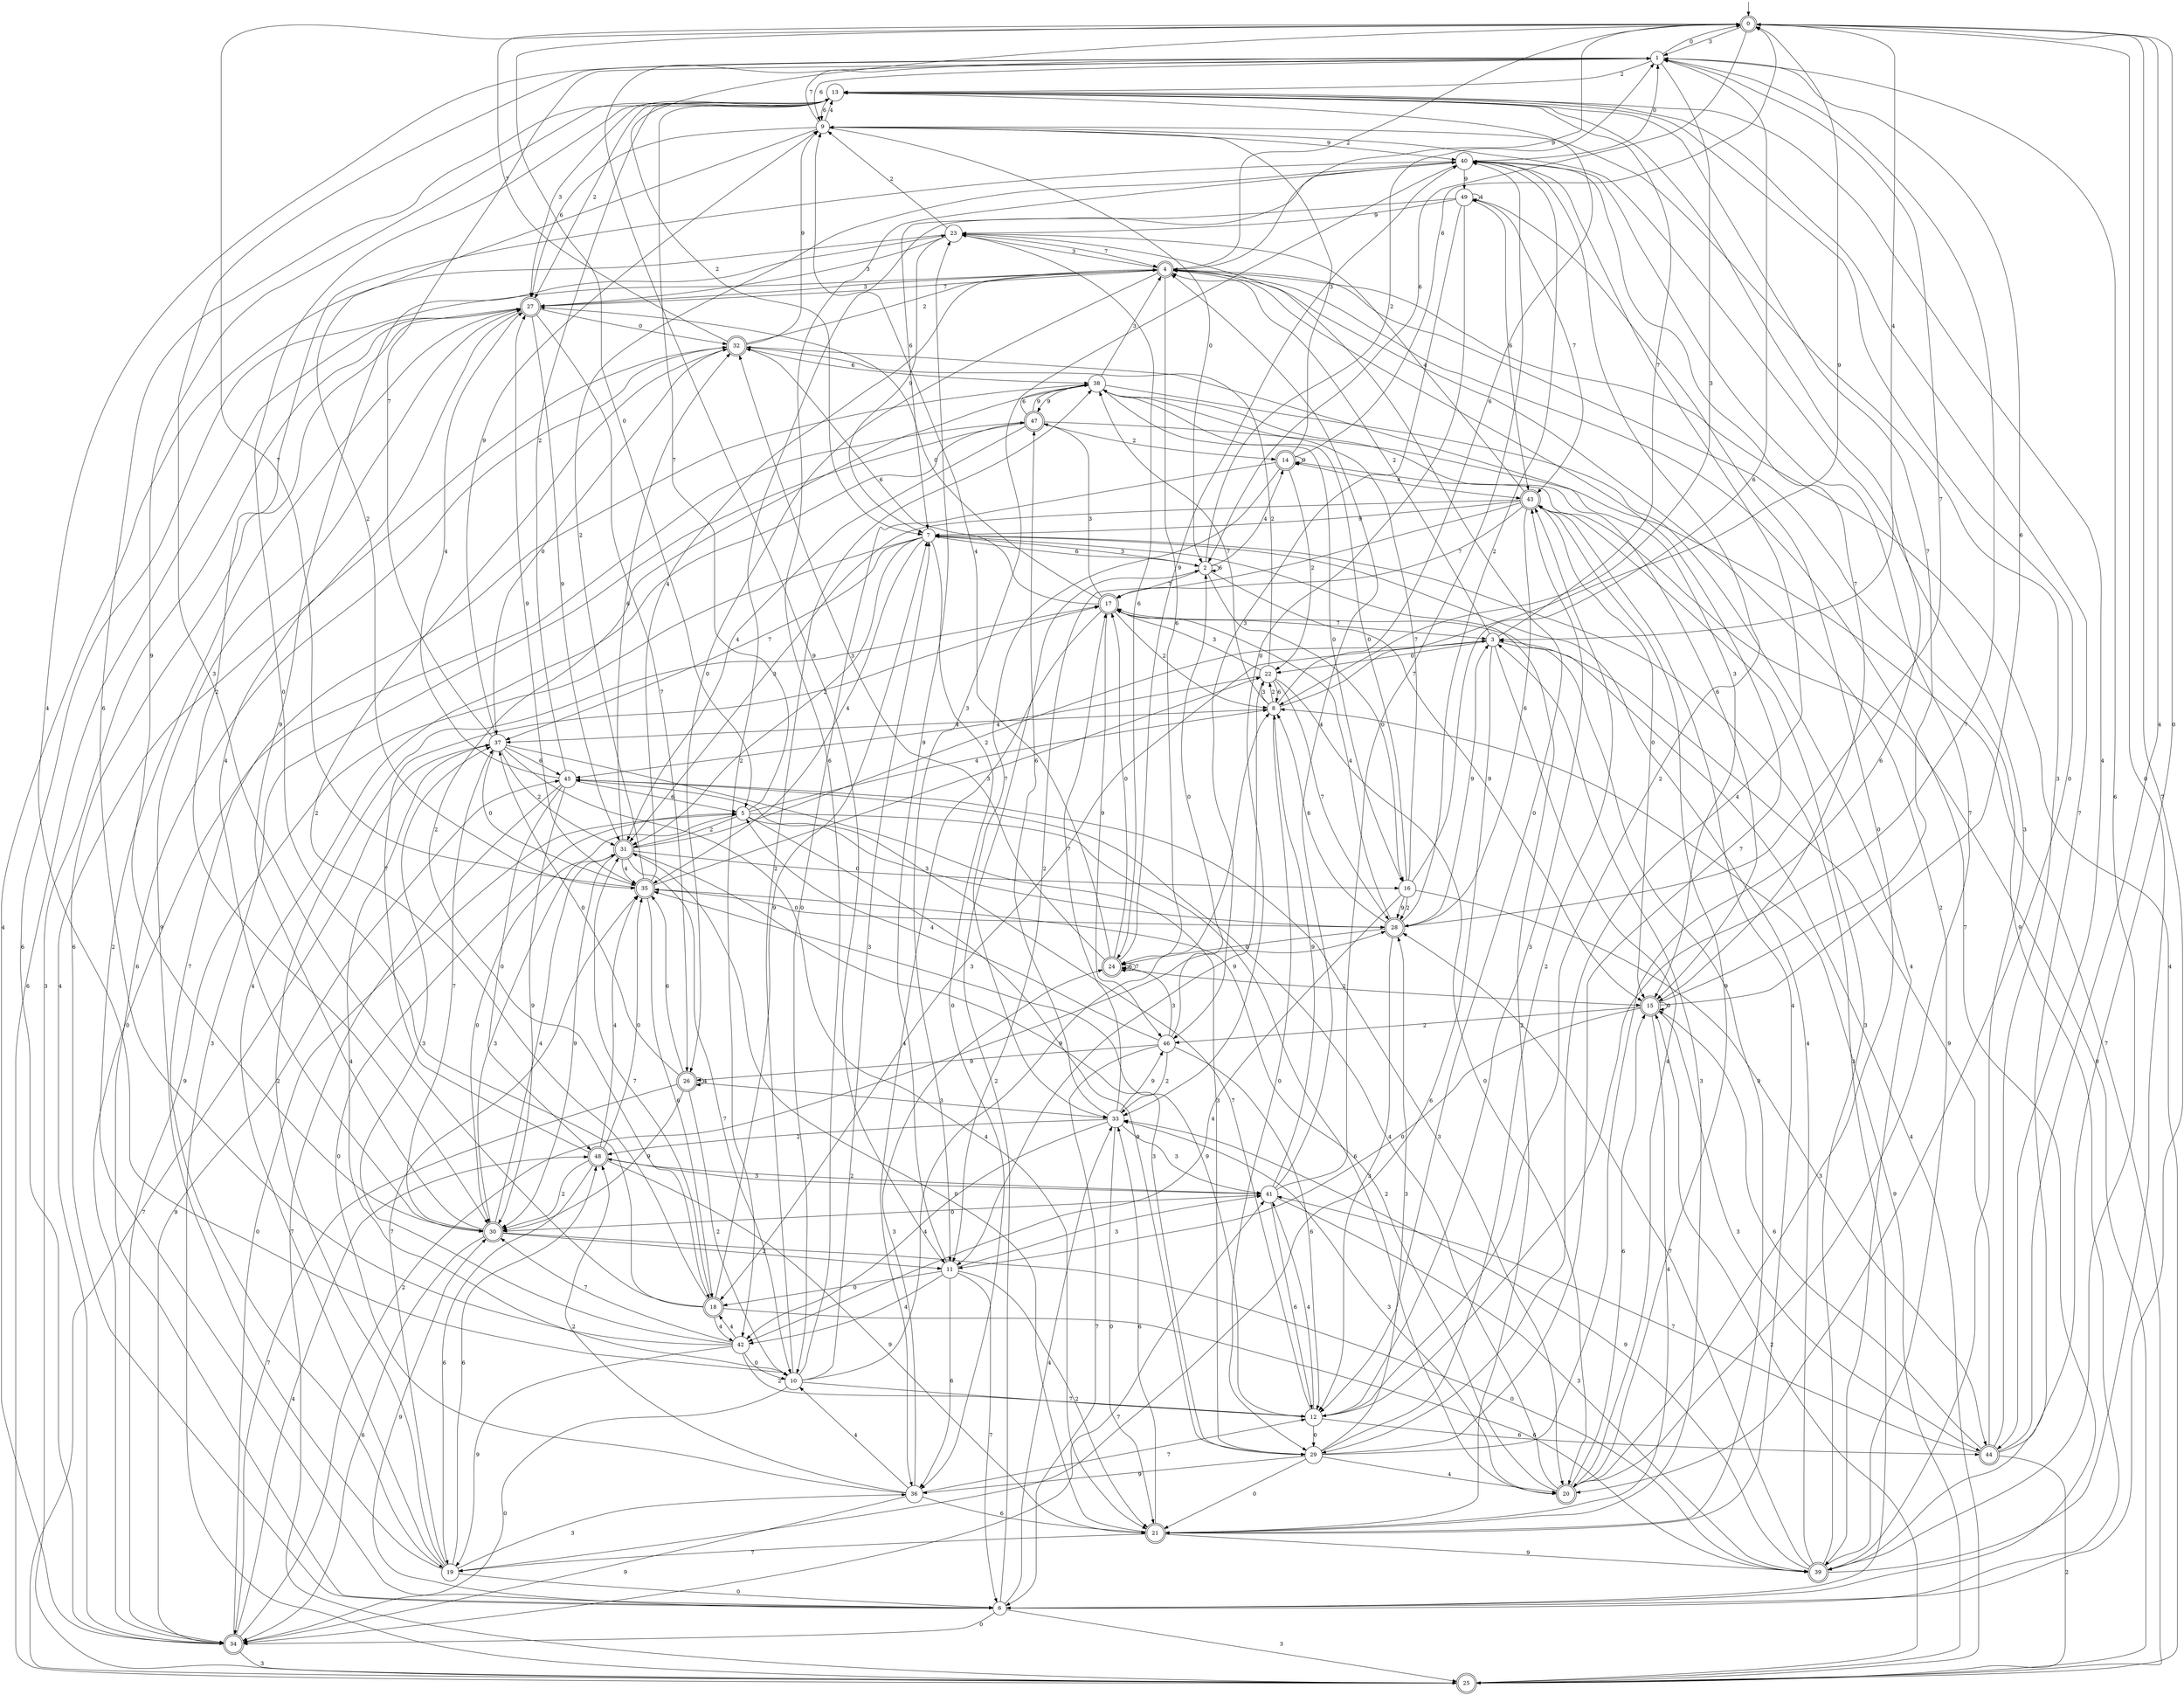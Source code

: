 digraph g {

	s0 [shape="doublecircle" label="0"];
	s1 [shape="circle" label="1"];
	s2 [shape="circle" label="2"];
	s3 [shape="circle" label="3"];
	s4 [shape="doublecircle" label="4"];
	s5 [shape="circle" label="5"];
	s6 [shape="circle" label="6"];
	s7 [shape="circle" label="7"];
	s8 [shape="circle" label="8"];
	s9 [shape="circle" label="9"];
	s10 [shape="circle" label="10"];
	s11 [shape="circle" label="11"];
	s12 [shape="circle" label="12"];
	s13 [shape="circle" label="13"];
	s14 [shape="doublecircle" label="14"];
	s15 [shape="doublecircle" label="15"];
	s16 [shape="circle" label="16"];
	s17 [shape="doublecircle" label="17"];
	s18 [shape="doublecircle" label="18"];
	s19 [shape="circle" label="19"];
	s20 [shape="doublecircle" label="20"];
	s21 [shape="doublecircle" label="21"];
	s22 [shape="circle" label="22"];
	s23 [shape="circle" label="23"];
	s24 [shape="doublecircle" label="24"];
	s25 [shape="doublecircle" label="25"];
	s26 [shape="doublecircle" label="26"];
	s27 [shape="doublecircle" label="27"];
	s28 [shape="doublecircle" label="28"];
	s29 [shape="circle" label="29"];
	s30 [shape="doublecircle" label="30"];
	s31 [shape="doublecircle" label="31"];
	s32 [shape="doublecircle" label="32"];
	s33 [shape="circle" label="33"];
	s34 [shape="doublecircle" label="34"];
	s35 [shape="doublecircle" label="35"];
	s36 [shape="circle" label="36"];
	s37 [shape="circle" label="37"];
	s38 [shape="circle" label="38"];
	s39 [shape="doublecircle" label="39"];
	s40 [shape="circle" label="40"];
	s41 [shape="circle" label="41"];
	s42 [shape="circle" label="42"];
	s43 [shape="doublecircle" label="43"];
	s44 [shape="doublecircle" label="44"];
	s45 [shape="circle" label="45"];
	s46 [shape="circle" label="46"];
	s47 [shape="doublecircle" label="47"];
	s48 [shape="doublecircle" label="48"];
	s49 [shape="circle" label="49"];
	s0 -> s1 [label="3"];
	s0 -> s2 [label="6"];
	s0 -> s3 [label="4"];
	s0 -> s4 [label="9"];
	s0 -> s5 [label="0"];
	s0 -> s6 [label="7"];
	s0 -> s7 [label="2"];
	s1 -> s8 [label="3"];
	s1 -> s9 [label="6"];
	s1 -> s10 [label="4"];
	s1 -> s11 [label="9"];
	s1 -> s0 [label="0"];
	s1 -> s12 [label="7"];
	s1 -> s13 [label="2"];
	s2 -> s7 [label="3"];
	s2 -> s2 [label="6"];
	s2 -> s14 [label="4"];
	s2 -> s15 [label="9"];
	s2 -> s16 [label="0"];
	s2 -> s17 [label="7"];
	s2 -> s1 [label="2"];
	s3 -> s18 [label="3"];
	s3 -> s19 [label="6"];
	s3 -> s20 [label="4"];
	s3 -> s21 [label="9"];
	s3 -> s22 [label="0"];
	s3 -> s13 [label="7"];
	s3 -> s4 [label="2"];
	s4 -> s23 [label="3"];
	s4 -> s24 [label="6"];
	s4 -> s25 [label="4"];
	s4 -> s6 [label="9"];
	s4 -> s26 [label="0"];
	s4 -> s27 [label="7"];
	s4 -> s0 [label="2"];
	s5 -> s28 [label="3"];
	s5 -> s20 [label="6"];
	s5 -> s8 [label="4"];
	s5 -> s29 [label="9"];
	s5 -> s30 [label="0"];
	s5 -> s13 [label="7"];
	s5 -> s31 [label="2"];
	s6 -> s25 [label="3"];
	s6 -> s32 [label="6"];
	s6 -> s33 [label="4"];
	s6 -> s30 [label="9"];
	s6 -> s34 [label="0"];
	s6 -> s4 [label="7"];
	s6 -> s2 [label="2"];
	s7 -> s6 [label="3"];
	s7 -> s2 [label="6"];
	s7 -> s35 [label="4"];
	s7 -> s34 [label="9"];
	s7 -> s36 [label="0"];
	s7 -> s37 [label="7"];
	s7 -> s31 [label="2"];
	s8 -> s22 [label="3"];
	s8 -> s13 [label="6"];
	s8 -> s37 [label="4"];
	s8 -> s0 [label="9"];
	s8 -> s29 [label="0"];
	s8 -> s38 [label="7"];
	s8 -> s22 [label="2"];
	s9 -> s39 [label="3"];
	s9 -> s27 [label="6"];
	s9 -> s13 [label="4"];
	s9 -> s40 [label="9"];
	s9 -> s2 [label="0"];
	s9 -> s1 [label="7"];
	s9 -> s35 [label="2"];
	s10 -> s7 [label="3"];
	s10 -> s40 [label="6"];
	s10 -> s37 [label="4"];
	s10 -> s8 [label="9"];
	s10 -> s34 [label="0"];
	s10 -> s12 [label="7"];
	s10 -> s38 [label="2"];
	s11 -> s41 [label="3"];
	s11 -> s36 [label="6"];
	s11 -> s42 [label="4"];
	s11 -> s23 [label="9"];
	s11 -> s18 [label="0"];
	s11 -> s6 [label="7"];
	s11 -> s21 [label="2"];
	s12 -> s43 [label="3"];
	s12 -> s44 [label="6"];
	s12 -> s41 [label="4"];
	s12 -> s35 [label="9"];
	s12 -> s29 [label="0"];
	s12 -> s45 [label="7"];
	s12 -> s40 [label="2"];
	s13 -> s27 [label="3"];
	s13 -> s9 [label="6"];
	s13 -> s44 [label="4"];
	s13 -> s30 [label="9"];
	s13 -> s20 [label="0"];
	s13 -> s39 [label="7"];
	s13 -> s27 [label="2"];
	s14 -> s9 [label="3"];
	s14 -> s0 [label="6"];
	s14 -> s43 [label="4"];
	s14 -> s14 [label="9"];
	s14 -> s10 [label="0"];
	s14 -> s33 [label="7"];
	s14 -> s22 [label="2"];
	s15 -> s44 [label="3"];
	s15 -> s1 [label="6"];
	s15 -> s21 [label="4"];
	s15 -> s15 [label="9"];
	s15 -> s11 [label="0"];
	s15 -> s13 [label="7"];
	s15 -> s46 [label="2"];
	s16 -> s44 [label="3"];
	s16 -> s1 [label="6"];
	s16 -> s42 [label="4"];
	s16 -> s28 [label="9"];
	s16 -> s38 [label="0"];
	s16 -> s38 [label="7"];
	s16 -> s28 [label="2"];
	s17 -> s47 [label="3"];
	s17 -> s32 [label="6"];
	s17 -> s36 [label="4"];
	s17 -> s46 [label="9"];
	s17 -> s27 [label="0"];
	s17 -> s3 [label="7"];
	s17 -> s8 [label="2"];
	s18 -> s1 [label="3"];
	s18 -> s39 [label="6"];
	s18 -> s42 [label="4"];
	s18 -> s7 [label="9"];
	s18 -> s13 [label="0"];
	s18 -> s31 [label="7"];
	s18 -> s32 [label="2"];
	s19 -> s36 [label="3"];
	s19 -> s48 [label="6"];
	s19 -> s47 [label="4"];
	s19 -> s27 [label="9"];
	s19 -> s6 [label="0"];
	s19 -> s35 [label="7"];
	s19 -> s17 [label="2"];
	s20 -> s33 [label="3"];
	s20 -> s15 [label="6"];
	s20 -> s45 [label="4"];
	s20 -> s43 [label="9"];
	s20 -> s49 [label="0"];
	s20 -> s40 [label="7"];
	s20 -> s35 [label="2"];
	s21 -> s3 [label="3"];
	s21 -> s33 [label="6"];
	s21 -> s43 [label="4"];
	s21 -> s39 [label="9"];
	s21 -> s31 [label="0"];
	s21 -> s19 [label="7"];
	s21 -> s7 [label="2"];
	s22 -> s17 [label="3"];
	s22 -> s8 [label="6"];
	s22 -> s45 [label="4"];
	s22 -> s11 [label="9"];
	s22 -> s20 [label="0"];
	s22 -> s28 [label="7"];
	s22 -> s32 [label="2"];
	s23 -> s27 [label="3"];
	s23 -> s24 [label="6"];
	s23 -> s34 [label="4"];
	s23 -> s7 [label="9"];
	s23 -> s12 [label="0"];
	s23 -> s4 [label="7"];
	s23 -> s9 [label="2"];
	s24 -> s32 [label="3"];
	s24 -> s24 [label="6"];
	s24 -> s9 [label="4"];
	s24 -> s40 [label="9"];
	s24 -> s17 [label="0"];
	s24 -> s24 [label="7"];
	s24 -> s15 [label="2"];
	s25 -> s27 [label="3"];
	s25 -> s27 [label="6"];
	s25 -> s17 [label="4"];
	s25 -> s8 [label="9"];
	s25 -> s14 [label="0"];
	s25 -> s37 [label="7"];
	s25 -> s15 [label="2"];
	s26 -> s33 [label="3"];
	s26 -> s35 [label="6"];
	s26 -> s26 [label="4"];
	s26 -> s30 [label="9"];
	s26 -> s37 [label="0"];
	s26 -> s34 [label="7"];
	s26 -> s10 [label="2"];
	s27 -> s4 [label="3"];
	s27 -> s6 [label="6"];
	s27 -> s30 [label="4"];
	s27 -> s31 [label="9"];
	s27 -> s32 [label="0"];
	s27 -> s26 [label="7"];
	s27 -> s6 [label="2"];
	s28 -> s12 [label="3"];
	s28 -> s8 [label="6"];
	s28 -> s17 [label="4"];
	s28 -> s3 [label="9"];
	s28 -> s24 [label="0"];
	s28 -> s1 [label="7"];
	s28 -> s40 [label="2"];
	s29 -> s28 [label="3"];
	s29 -> s13 [label="6"];
	s29 -> s20 [label="4"];
	s29 -> s36 [label="9"];
	s29 -> s21 [label="0"];
	s29 -> s4 [label="7"];
	s29 -> s43 [label="2"];
	s30 -> s31 [label="3"];
	s30 -> s34 [label="6"];
	s30 -> s31 [label="4"];
	s30 -> s23 [label="9"];
	s30 -> s39 [label="0"];
	s30 -> s37 [label="7"];
	s30 -> s11 [label="2"];
	s31 -> s29 [label="3"];
	s31 -> s32 [label="6"];
	s31 -> s35 [label="4"];
	s31 -> s30 [label="9"];
	s31 -> s16 [label="0"];
	s31 -> s10 [label="7"];
	s31 -> s3 [label="2"];
	s32 -> s15 [label="3"];
	s32 -> s38 [label="6"];
	s32 -> s34 [label="4"];
	s32 -> s9 [label="9"];
	s32 -> s37 [label="0"];
	s32 -> s0 [label="7"];
	s32 -> s4 [label="2"];
	s33 -> s41 [label="3"];
	s33 -> s47 [label="6"];
	s33 -> s42 [label="4"];
	s33 -> s46 [label="9"];
	s33 -> s21 [label="0"];
	s33 -> s17 [label="7"];
	s33 -> s48 [label="2"];
	s34 -> s25 [label="3"];
	s34 -> s4 [label="6"];
	s34 -> s48 [label="4"];
	s34 -> s45 [label="9"];
	s34 -> s5 [label="0"];
	s34 -> s41 [label="7"];
	s34 -> s28 [label="2"];
	s35 -> s22 [label="3"];
	s35 -> s18 [label="6"];
	s35 -> s4 [label="4"];
	s35 -> s27 [label="9"];
	s35 -> s28 [label="0"];
	s35 -> s0 [label="7"];
	s35 -> s40 [label="2"];
	s36 -> s24 [label="3"];
	s36 -> s21 [label="6"];
	s36 -> s10 [label="4"];
	s36 -> s34 [label="9"];
	s36 -> s5 [label="0"];
	s36 -> s12 [label="7"];
	s36 -> s48 [label="2"];
	s37 -> s29 [label="3"];
	s37 -> s45 [label="6"];
	s37 -> s21 [label="4"];
	s37 -> s9 [label="9"];
	s37 -> s35 [label="0"];
	s37 -> s1 [label="7"];
	s37 -> s31 [label="2"];
	s38 -> s4 [label="3"];
	s38 -> s15 [label="6"];
	s38 -> s39 [label="4"];
	s38 -> s47 [label="9"];
	s38 -> s16 [label="0"];
	s38 -> s19 [label="7"];
	s38 -> s18 [label="2"];
	s39 -> s43 [label="3"];
	s39 -> s1 [label="6"];
	s39 -> s7 [label="4"];
	s39 -> s33 [label="9"];
	s39 -> s0 [label="0"];
	s39 -> s28 [label="7"];
	s39 -> s4 [label="2"];
	s40 -> s11 [label="3"];
	s40 -> s7 [label="6"];
	s40 -> s29 [label="4"];
	s40 -> s49 [label="9"];
	s40 -> s1 [label="0"];
	s40 -> s15 [label="7"];
	s40 -> s30 [label="2"];
	s41 -> s39 [label="3"];
	s41 -> s12 [label="6"];
	s41 -> s4 [label="4"];
	s41 -> s8 [label="9"];
	s41 -> s30 [label="0"];
	s41 -> s40 [label="7"];
	s41 -> s48 [label="2"];
	s42 -> s37 [label="3"];
	s42 -> s13 [label="6"];
	s42 -> s18 [label="4"];
	s42 -> s19 [label="9"];
	s42 -> s10 [label="0"];
	s42 -> s30 [label="7"];
	s42 -> s12 [label="2"];
	s43 -> s31 [label="3"];
	s43 -> s28 [label="6"];
	s43 -> s23 [label="4"];
	s43 -> s7 [label="9"];
	s43 -> s15 [label="0"];
	s43 -> s17 [label="7"];
	s43 -> s11 [label="2"];
	s44 -> s9 [label="3"];
	s44 -> s15 [label="6"];
	s44 -> s0 [label="4"];
	s44 -> s3 [label="9"];
	s44 -> s0 [label="0"];
	s44 -> s41 [label="7"];
	s44 -> s25 [label="2"];
	s45 -> s20 [label="3"];
	s45 -> s5 [label="6"];
	s45 -> s27 [label="4"];
	s45 -> s30 [label="9"];
	s45 -> s48 [label="0"];
	s45 -> s25 [label="7"];
	s45 -> s13 [label="2"];
	s46 -> s24 [label="3"];
	s46 -> s12 [label="6"];
	s46 -> s5 [label="4"];
	s46 -> s26 [label="9"];
	s46 -> s2 [label="0"];
	s46 -> s6 [label="7"];
	s46 -> s33 [label="2"];
	s47 -> s25 [label="3"];
	s47 -> s38 [label="6"];
	s47 -> s31 [label="4"];
	s47 -> s38 [label="9"];
	s47 -> s34 [label="0"];
	s47 -> s25 [label="7"];
	s47 -> s14 [label="2"];
	s48 -> s41 [label="3"];
	s48 -> s19 [label="6"];
	s48 -> s35 [label="4"];
	s48 -> s21 [label="9"];
	s48 -> s35 [label="0"];
	s48 -> s17 [label="7"];
	s48 -> s30 [label="2"];
	s49 -> s46 [label="3"];
	s49 -> s43 [label="6"];
	s49 -> s49 [label="4"];
	s49 -> s23 [label="9"];
	s49 -> s33 [label="0"];
	s49 -> s43 [label="7"];
	s49 -> s42 [label="2"];

__start0 [label="" shape="none" width="0" height="0"];
__start0 -> s0;

}
